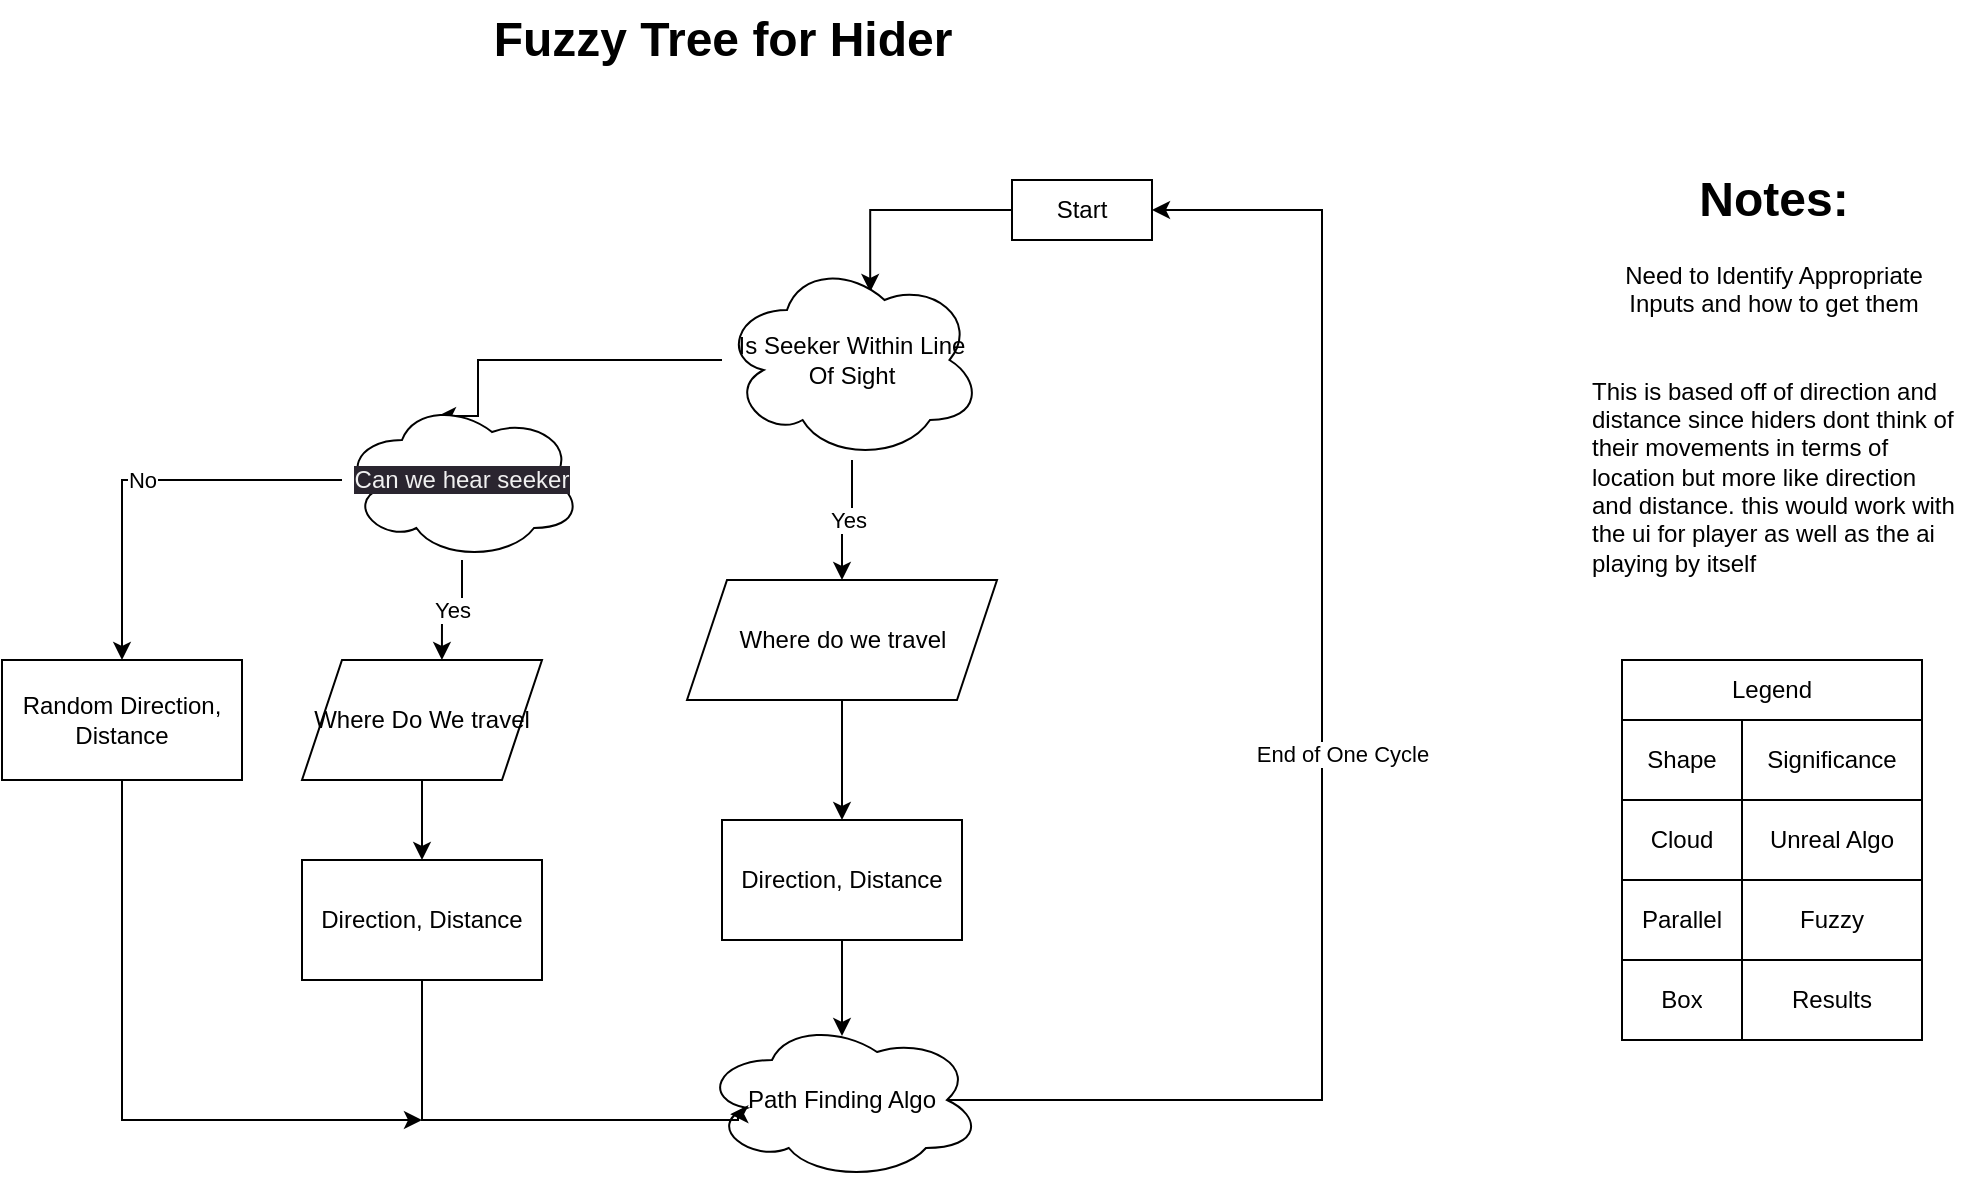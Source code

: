 <mxfile version="21.3.2" type="github">
  <diagram name="Page-1" id="ZpCXJM2OZs5EDx99vhO1">
    <mxGraphModel dx="1727" dy="934" grid="1" gridSize="10" guides="1" tooltips="1" connect="1" arrows="1" fold="1" page="1" pageScale="1" pageWidth="1100" pageHeight="850" math="0" shadow="0">
      <root>
        <mxCell id="0" />
        <mxCell id="1" parent="0" />
        <mxCell id="6Wfh3h5kYWrmnL0nMxnj-1" value="Fuzzy Tree for Hider" style="text;strokeColor=none;fillColor=none;html=1;fontSize=24;fontStyle=1;verticalAlign=middle;align=center;" vertex="1" parent="1">
          <mxGeometry x="320" y="110" width="100" height="40" as="geometry" />
        </mxCell>
        <mxCell id="6Wfh3h5kYWrmnL0nMxnj-41" style="edgeStyle=orthogonalEdgeStyle;rounded=0;orthogonalLoop=1;jettySize=auto;html=1;entryX=0.57;entryY=0.16;entryDx=0;entryDy=0;entryPerimeter=0;" edge="1" parent="1" source="6Wfh3h5kYWrmnL0nMxnj-3" target="6Wfh3h5kYWrmnL0nMxnj-40">
          <mxGeometry relative="1" as="geometry" />
        </mxCell>
        <mxCell id="6Wfh3h5kYWrmnL0nMxnj-3" value="Start" style="rounded=0;whiteSpace=wrap;html=1;" vertex="1" parent="1">
          <mxGeometry x="515" y="200" width="70" height="30" as="geometry" />
        </mxCell>
        <mxCell id="6Wfh3h5kYWrmnL0nMxnj-15" value="" style="edgeStyle=orthogonalEdgeStyle;rounded=0;orthogonalLoop=1;jettySize=auto;html=1;" edge="1" parent="1" source="6Wfh3h5kYWrmnL0nMxnj-11" target="6Wfh3h5kYWrmnL0nMxnj-14">
          <mxGeometry relative="1" as="geometry" />
        </mxCell>
        <mxCell id="6Wfh3h5kYWrmnL0nMxnj-11" value="Where do we travel" style="shape=parallelogram;perimeter=parallelogramPerimeter;whiteSpace=wrap;html=1;fixedSize=1;" vertex="1" parent="1">
          <mxGeometry x="352.5" y="400" width="155" height="60" as="geometry" />
        </mxCell>
        <mxCell id="6Wfh3h5kYWrmnL0nMxnj-19" style="edgeStyle=orthogonalEdgeStyle;rounded=0;orthogonalLoop=1;jettySize=auto;html=1;entryX=0.5;entryY=0.1;entryDx=0;entryDy=0;entryPerimeter=0;" edge="1" parent="1" source="6Wfh3h5kYWrmnL0nMxnj-14" target="6Wfh3h5kYWrmnL0nMxnj-18">
          <mxGeometry relative="1" as="geometry" />
        </mxCell>
        <mxCell id="6Wfh3h5kYWrmnL0nMxnj-14" value="Direction, Distance" style="whiteSpace=wrap;html=1;" vertex="1" parent="1">
          <mxGeometry x="370" y="520" width="120" height="60" as="geometry" />
        </mxCell>
        <mxCell id="6Wfh3h5kYWrmnL0nMxnj-20" value="End of One Cycle" style="edgeStyle=orthogonalEdgeStyle;rounded=0;orthogonalLoop=1;jettySize=auto;html=1;entryX=1;entryY=0.5;entryDx=0;entryDy=0;exitX=0.875;exitY=0.5;exitDx=0;exitDy=0;exitPerimeter=0;" edge="1" parent="1" source="6Wfh3h5kYWrmnL0nMxnj-18" target="6Wfh3h5kYWrmnL0nMxnj-3">
          <mxGeometry x="0.009" y="-10" relative="1" as="geometry">
            <Array as="points">
              <mxPoint x="670" y="660" />
              <mxPoint x="670" y="215" />
            </Array>
            <mxPoint y="1" as="offset" />
          </mxGeometry>
        </mxCell>
        <mxCell id="6Wfh3h5kYWrmnL0nMxnj-18" value="Path Finding Algo" style="ellipse;shape=cloud;whiteSpace=wrap;html=1;" vertex="1" parent="1">
          <mxGeometry x="360" y="620" width="140" height="80" as="geometry" />
        </mxCell>
        <mxCell id="6Wfh3h5kYWrmnL0nMxnj-24" value="&lt;h1 style=&quot;text-align: center;&quot;&gt;Notes:&lt;/h1&gt;&lt;div style=&quot;text-align: center;&quot;&gt;Need to Identify Appropriate Inputs and how to get them&lt;/div&gt;&lt;div&gt;&lt;br&gt;&lt;/div&gt;&lt;div&gt;&lt;br&gt;&lt;/div&gt;&lt;div&gt;This is based off of direction and distance since hiders dont think of their movements in terms of location but more like direction and distance. this would work with the ui for player as well as the ai playing by itself&lt;/div&gt;" style="text;html=1;strokeColor=none;fillColor=none;spacing=5;spacingTop=-20;whiteSpace=wrap;overflow=hidden;rounded=0;movable=0;resizable=0;rotatable=0;deletable=0;editable=0;locked=1;connectable=0;" vertex="1" parent="1">
          <mxGeometry x="800" y="190" width="190" height="230" as="geometry" />
        </mxCell>
        <mxCell id="6Wfh3h5kYWrmnL0nMxnj-37" style="edgeStyle=orthogonalEdgeStyle;rounded=0;orthogonalLoop=1;jettySize=auto;html=1;" edge="1" parent="1" source="6Wfh3h5kYWrmnL0nMxnj-28">
          <mxGeometry relative="1" as="geometry">
            <mxPoint x="220" y="670" as="targetPoint" />
            <Array as="points">
              <mxPoint x="70" y="670" />
            </Array>
          </mxGeometry>
        </mxCell>
        <mxCell id="6Wfh3h5kYWrmnL0nMxnj-28" value="Random Direction, Distance" style="whiteSpace=wrap;html=1;" vertex="1" parent="1">
          <mxGeometry x="10" y="440" width="120" height="60" as="geometry" />
        </mxCell>
        <mxCell id="6Wfh3h5kYWrmnL0nMxnj-35" style="edgeStyle=orthogonalEdgeStyle;rounded=0;orthogonalLoop=1;jettySize=auto;html=1;" edge="1" parent="1" source="6Wfh3h5kYWrmnL0nMxnj-32" target="6Wfh3h5kYWrmnL0nMxnj-34">
          <mxGeometry relative="1" as="geometry" />
        </mxCell>
        <mxCell id="6Wfh3h5kYWrmnL0nMxnj-32" value="Where Do We travel" style="shape=parallelogram;perimeter=parallelogramPerimeter;whiteSpace=wrap;html=1;fixedSize=1;" vertex="1" parent="1">
          <mxGeometry x="160" y="440" width="120" height="60" as="geometry" />
        </mxCell>
        <mxCell id="6Wfh3h5kYWrmnL0nMxnj-36" style="edgeStyle=orthogonalEdgeStyle;rounded=0;orthogonalLoop=1;jettySize=auto;html=1;entryX=0.101;entryY=0.589;entryDx=0;entryDy=0;entryPerimeter=0;" edge="1" parent="1" source="6Wfh3h5kYWrmnL0nMxnj-34" target="6Wfh3h5kYWrmnL0nMxnj-18">
          <mxGeometry relative="1" as="geometry">
            <Array as="points">
              <mxPoint x="220" y="670" />
              <mxPoint x="378" y="670" />
              <mxPoint x="378" y="667" />
            </Array>
          </mxGeometry>
        </mxCell>
        <mxCell id="6Wfh3h5kYWrmnL0nMxnj-34" value="Direction, Distance" style="whiteSpace=wrap;html=1;" vertex="1" parent="1">
          <mxGeometry x="160" y="540" width="120" height="60" as="geometry" />
        </mxCell>
        <mxCell id="6Wfh3h5kYWrmnL0nMxnj-42" value="Yes" style="edgeStyle=orthogonalEdgeStyle;rounded=0;orthogonalLoop=1;jettySize=auto;html=1;entryX=0.5;entryY=0;entryDx=0;entryDy=0;" edge="1" parent="1" source="6Wfh3h5kYWrmnL0nMxnj-40" target="6Wfh3h5kYWrmnL0nMxnj-11">
          <mxGeometry relative="1" as="geometry" />
        </mxCell>
        <mxCell id="6Wfh3h5kYWrmnL0nMxnj-44" style="edgeStyle=orthogonalEdgeStyle;rounded=0;orthogonalLoop=1;jettySize=auto;html=1;entryX=0.4;entryY=0.1;entryDx=0;entryDy=0;entryPerimeter=0;" edge="1" parent="1" source="6Wfh3h5kYWrmnL0nMxnj-40" target="6Wfh3h5kYWrmnL0nMxnj-43">
          <mxGeometry relative="1" as="geometry">
            <Array as="points">
              <mxPoint x="248" y="290" />
            </Array>
          </mxGeometry>
        </mxCell>
        <mxCell id="6Wfh3h5kYWrmnL0nMxnj-40" value="Is Seeker Within Line Of Sight" style="ellipse;shape=cloud;whiteSpace=wrap;html=1;" vertex="1" parent="1">
          <mxGeometry x="370" y="240" width="130" height="100" as="geometry" />
        </mxCell>
        <mxCell id="6Wfh3h5kYWrmnL0nMxnj-45" value="No" style="edgeStyle=orthogonalEdgeStyle;rounded=0;orthogonalLoop=1;jettySize=auto;html=1;" edge="1" parent="1" source="6Wfh3h5kYWrmnL0nMxnj-43" target="6Wfh3h5kYWrmnL0nMxnj-28">
          <mxGeometry relative="1" as="geometry" />
        </mxCell>
        <mxCell id="6Wfh3h5kYWrmnL0nMxnj-46" value="Yes" style="edgeStyle=orthogonalEdgeStyle;rounded=0;orthogonalLoop=1;jettySize=auto;html=1;entryX=0.583;entryY=0;entryDx=0;entryDy=0;entryPerimeter=0;" edge="1" parent="1" source="6Wfh3h5kYWrmnL0nMxnj-43" target="6Wfh3h5kYWrmnL0nMxnj-32">
          <mxGeometry relative="1" as="geometry" />
        </mxCell>
        <mxCell id="6Wfh3h5kYWrmnL0nMxnj-43" value="&lt;meta charset=&quot;utf-8&quot;&gt;&lt;span style=&quot;color: rgb(240, 240, 240); font-family: Helvetica; font-size: 12px; font-style: normal; font-variant-ligatures: normal; font-variant-caps: normal; font-weight: 400; letter-spacing: normal; orphans: 2; text-align: center; text-indent: 0px; text-transform: none; widows: 2; word-spacing: 0px; -webkit-text-stroke-width: 0px; background-color: rgb(42, 37, 47); text-decoration-thickness: initial; text-decoration-style: initial; text-decoration-color: initial; float: none; display: inline !important;&quot;&gt;Can we hear seeker&lt;/span&gt;" style="ellipse;shape=cloud;whiteSpace=wrap;html=1;" vertex="1" parent="1">
          <mxGeometry x="180" y="310" width="120" height="80" as="geometry" />
        </mxCell>
        <mxCell id="6Wfh3h5kYWrmnL0nMxnj-68" value="" style="shape=table;startSize=0;container=1;collapsible=0;childLayout=tableLayout;movable=0;resizable=0;rotatable=0;deletable=0;editable=0;locked=1;connectable=0;" vertex="1" parent="1">
          <mxGeometry x="820" y="470" width="150" height="160" as="geometry" />
        </mxCell>
        <mxCell id="6Wfh3h5kYWrmnL0nMxnj-69" value="" style="shape=tableRow;horizontal=0;startSize=0;swimlaneHead=0;swimlaneBody=0;strokeColor=inherit;top=0;left=0;bottom=0;right=0;collapsible=0;dropTarget=0;fillColor=none;points=[[0,0.5],[1,0.5]];portConstraint=eastwest;movable=0;resizable=0;rotatable=0;deletable=0;editable=0;locked=1;connectable=0;" vertex="1" parent="6Wfh3h5kYWrmnL0nMxnj-68">
          <mxGeometry width="150" height="40" as="geometry" />
        </mxCell>
        <mxCell id="6Wfh3h5kYWrmnL0nMxnj-70" value="Shape" style="shape=partialRectangle;html=1;whiteSpace=wrap;connectable=0;strokeColor=inherit;overflow=hidden;fillColor=none;top=0;left=0;bottom=0;right=0;pointerEvents=1;movable=0;resizable=0;rotatable=0;deletable=0;editable=0;locked=1;" vertex="1" parent="6Wfh3h5kYWrmnL0nMxnj-69">
          <mxGeometry width="60" height="40" as="geometry">
            <mxRectangle width="60" height="40" as="alternateBounds" />
          </mxGeometry>
        </mxCell>
        <mxCell id="6Wfh3h5kYWrmnL0nMxnj-71" value="Significance" style="shape=partialRectangle;html=1;whiteSpace=wrap;connectable=0;strokeColor=inherit;overflow=hidden;fillColor=none;top=0;left=0;bottom=0;right=0;pointerEvents=1;movable=0;resizable=0;rotatable=0;deletable=0;editable=0;locked=1;" vertex="1" parent="6Wfh3h5kYWrmnL0nMxnj-69">
          <mxGeometry x="60" width="90" height="40" as="geometry">
            <mxRectangle width="90" height="40" as="alternateBounds" />
          </mxGeometry>
        </mxCell>
        <mxCell id="6Wfh3h5kYWrmnL0nMxnj-72" value="" style="shape=tableRow;horizontal=0;startSize=0;swimlaneHead=0;swimlaneBody=0;strokeColor=inherit;top=0;left=0;bottom=0;right=0;collapsible=0;dropTarget=0;fillColor=none;points=[[0,0.5],[1,0.5]];portConstraint=eastwest;movable=0;resizable=0;rotatable=0;deletable=0;editable=0;locked=1;connectable=0;" vertex="1" parent="6Wfh3h5kYWrmnL0nMxnj-68">
          <mxGeometry y="40" width="150" height="40" as="geometry" />
        </mxCell>
        <mxCell id="6Wfh3h5kYWrmnL0nMxnj-73" value="Cloud" style="shape=partialRectangle;html=1;whiteSpace=wrap;connectable=0;strokeColor=inherit;overflow=hidden;fillColor=none;top=0;left=0;bottom=0;right=0;pointerEvents=1;movable=0;resizable=0;rotatable=0;deletable=0;editable=0;locked=1;" vertex="1" parent="6Wfh3h5kYWrmnL0nMxnj-72">
          <mxGeometry width="60" height="40" as="geometry">
            <mxRectangle width="60" height="40" as="alternateBounds" />
          </mxGeometry>
        </mxCell>
        <mxCell id="6Wfh3h5kYWrmnL0nMxnj-74" value="Unreal Algo" style="shape=partialRectangle;html=1;whiteSpace=wrap;connectable=0;strokeColor=inherit;overflow=hidden;fillColor=none;top=0;left=0;bottom=0;right=0;pointerEvents=1;movable=0;resizable=0;rotatable=0;deletable=0;editable=0;locked=1;" vertex="1" parent="6Wfh3h5kYWrmnL0nMxnj-72">
          <mxGeometry x="60" width="90" height="40" as="geometry">
            <mxRectangle width="90" height="40" as="alternateBounds" />
          </mxGeometry>
        </mxCell>
        <mxCell id="6Wfh3h5kYWrmnL0nMxnj-75" value="" style="shape=tableRow;horizontal=0;startSize=0;swimlaneHead=0;swimlaneBody=0;strokeColor=inherit;top=0;left=0;bottom=0;right=0;collapsible=0;dropTarget=0;fillColor=none;points=[[0,0.5],[1,0.5]];portConstraint=eastwest;movable=0;resizable=0;rotatable=0;deletable=0;editable=0;locked=1;connectable=0;" vertex="1" parent="6Wfh3h5kYWrmnL0nMxnj-68">
          <mxGeometry y="80" width="150" height="40" as="geometry" />
        </mxCell>
        <mxCell id="6Wfh3h5kYWrmnL0nMxnj-76" value="Parallel" style="shape=partialRectangle;html=1;whiteSpace=wrap;connectable=0;strokeColor=inherit;overflow=hidden;fillColor=none;top=0;left=0;bottom=0;right=0;pointerEvents=1;movable=0;resizable=0;rotatable=0;deletable=0;editable=0;locked=1;" vertex="1" parent="6Wfh3h5kYWrmnL0nMxnj-75">
          <mxGeometry width="60" height="40" as="geometry">
            <mxRectangle width="60" height="40" as="alternateBounds" />
          </mxGeometry>
        </mxCell>
        <mxCell id="6Wfh3h5kYWrmnL0nMxnj-77" value="Fuzzy" style="shape=partialRectangle;html=1;whiteSpace=wrap;connectable=0;strokeColor=inherit;overflow=hidden;fillColor=none;top=0;left=0;bottom=0;right=0;pointerEvents=1;movable=0;resizable=0;rotatable=0;deletable=0;editable=0;locked=1;" vertex="1" parent="6Wfh3h5kYWrmnL0nMxnj-75">
          <mxGeometry x="60" width="90" height="40" as="geometry">
            <mxRectangle width="90" height="40" as="alternateBounds" />
          </mxGeometry>
        </mxCell>
        <mxCell id="6Wfh3h5kYWrmnL0nMxnj-78" value="" style="shape=tableRow;horizontal=0;startSize=0;swimlaneHead=0;swimlaneBody=0;strokeColor=inherit;top=0;left=0;bottom=0;right=0;collapsible=0;dropTarget=0;fillColor=none;points=[[0,0.5],[1,0.5]];portConstraint=eastwest;movable=0;resizable=0;rotatable=0;deletable=0;editable=0;locked=1;connectable=0;" vertex="1" parent="6Wfh3h5kYWrmnL0nMxnj-68">
          <mxGeometry y="120" width="150" height="40" as="geometry" />
        </mxCell>
        <mxCell id="6Wfh3h5kYWrmnL0nMxnj-79" value="Box" style="shape=partialRectangle;html=1;whiteSpace=wrap;connectable=0;strokeColor=inherit;overflow=hidden;fillColor=none;top=0;left=0;bottom=0;right=0;pointerEvents=1;movable=0;resizable=0;rotatable=0;deletable=0;editable=0;locked=1;" vertex="1" parent="6Wfh3h5kYWrmnL0nMxnj-78">
          <mxGeometry width="60" height="40" as="geometry">
            <mxRectangle width="60" height="40" as="alternateBounds" />
          </mxGeometry>
        </mxCell>
        <mxCell id="6Wfh3h5kYWrmnL0nMxnj-80" value="Results" style="shape=partialRectangle;html=1;whiteSpace=wrap;connectable=0;strokeColor=inherit;overflow=hidden;fillColor=none;top=0;left=0;bottom=0;right=0;pointerEvents=1;movable=0;resizable=0;rotatable=0;deletable=0;editable=0;locked=1;" vertex="1" parent="6Wfh3h5kYWrmnL0nMxnj-78">
          <mxGeometry x="60" width="90" height="40" as="geometry">
            <mxRectangle width="90" height="40" as="alternateBounds" />
          </mxGeometry>
        </mxCell>
        <mxCell id="6Wfh3h5kYWrmnL0nMxnj-81" value="Legend" style="whiteSpace=wrap;html=1;movable=0;resizable=0;rotatable=0;deletable=0;editable=0;locked=1;connectable=0;" vertex="1" parent="1">
          <mxGeometry x="820" y="440" width="150" height="30" as="geometry" />
        </mxCell>
      </root>
    </mxGraphModel>
  </diagram>
</mxfile>

